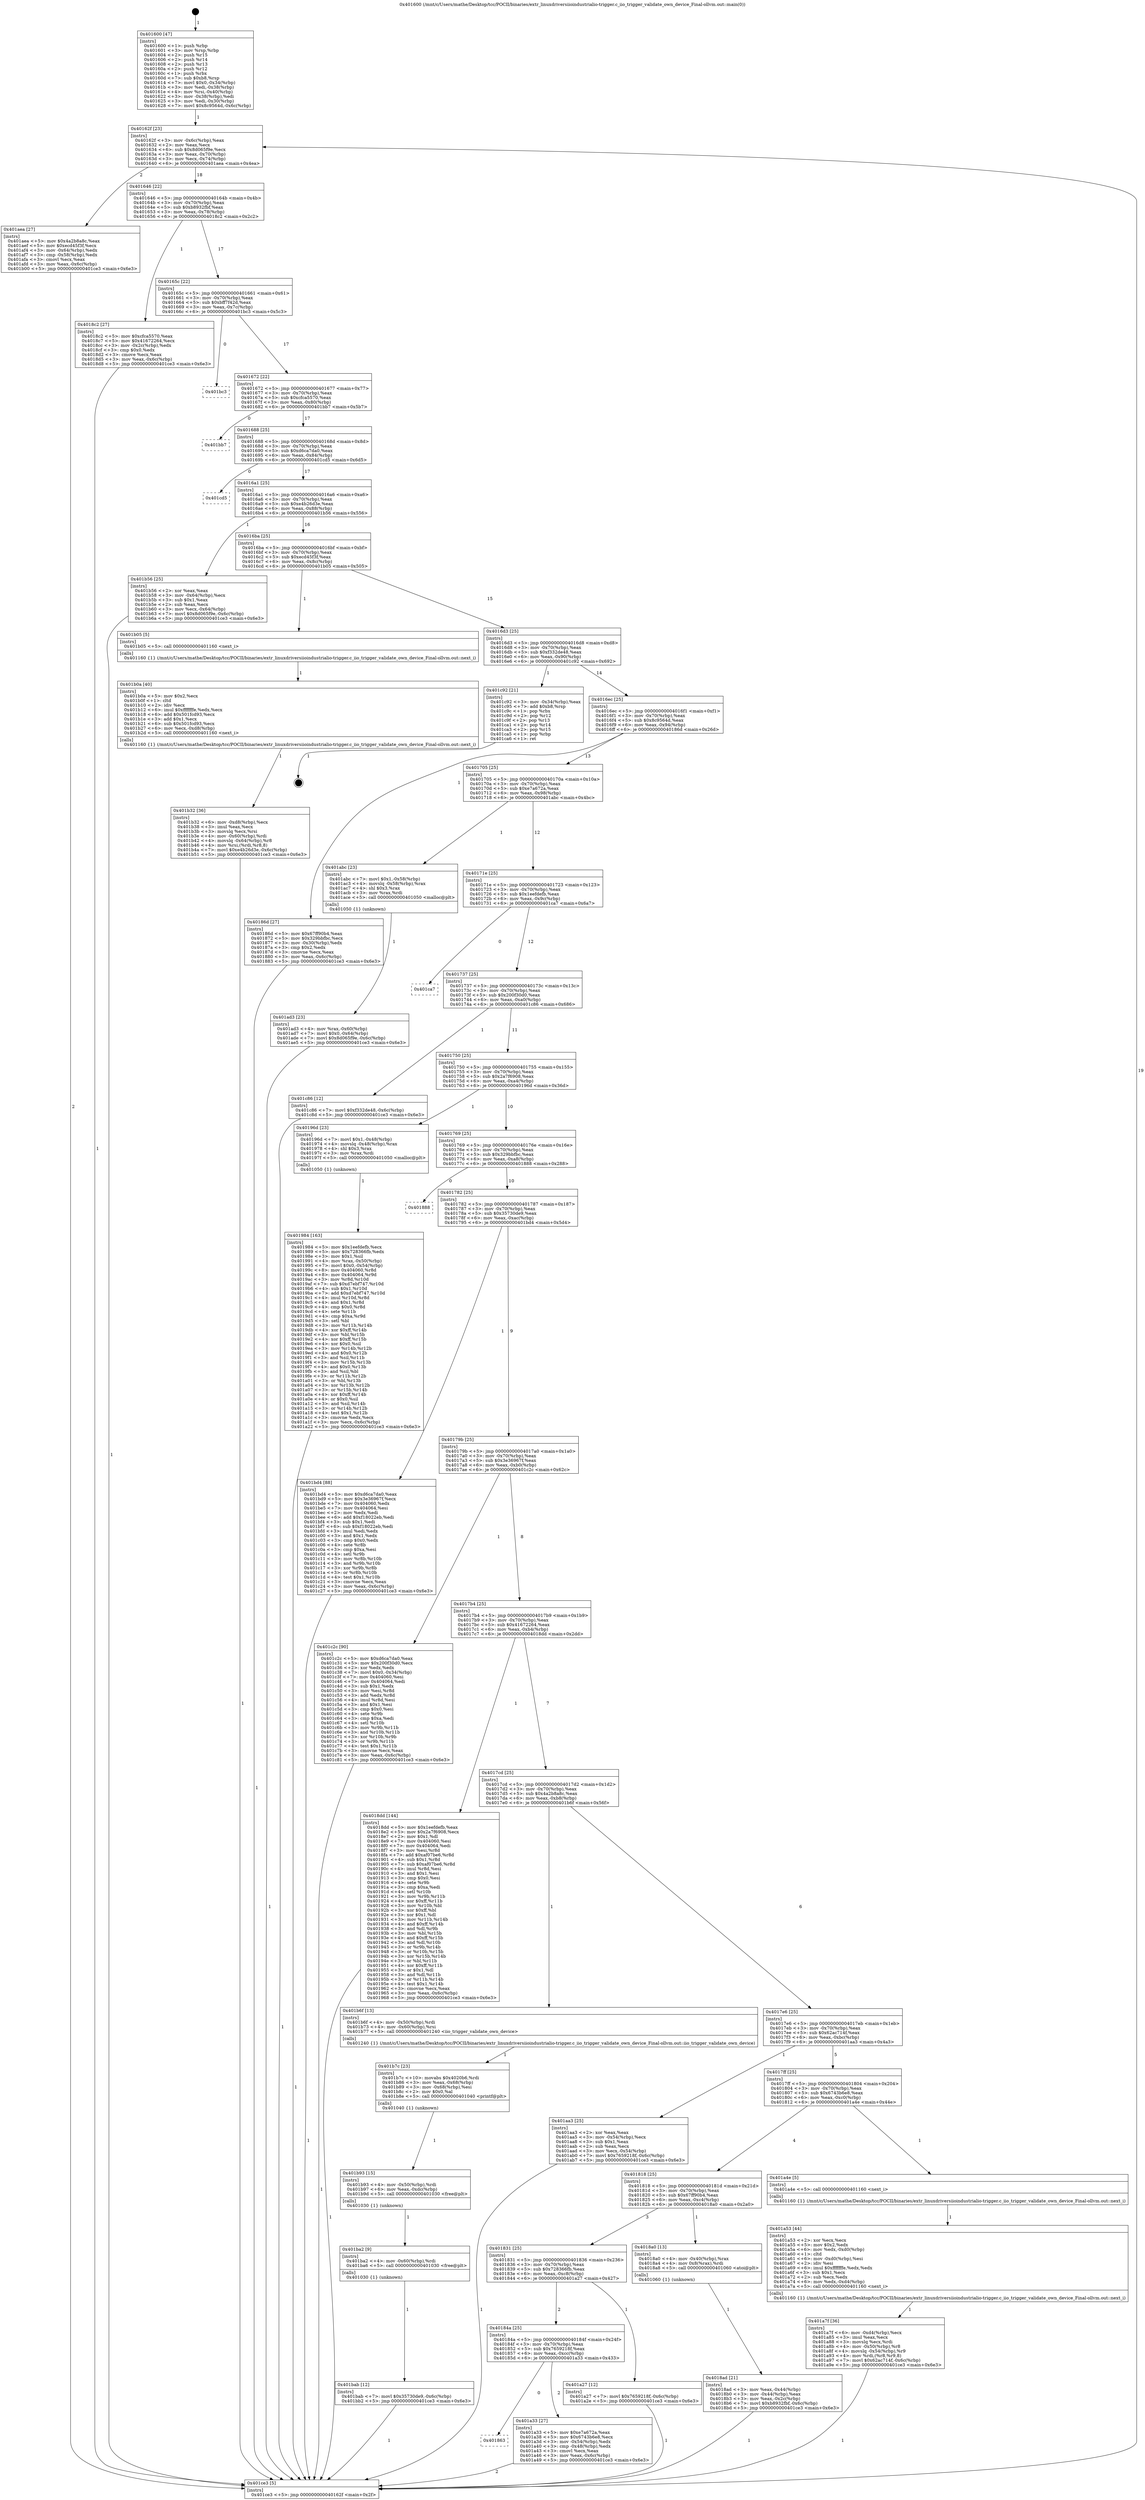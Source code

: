 digraph "0x401600" {
  label = "0x401600 (/mnt/c/Users/mathe/Desktop/tcc/POCII/binaries/extr_linuxdriversiioindustrialio-trigger.c_iio_trigger_validate_own_device_Final-ollvm.out::main(0))"
  labelloc = "t"
  node[shape=record]

  Entry [label="",width=0.3,height=0.3,shape=circle,fillcolor=black,style=filled]
  "0x40162f" [label="{
     0x40162f [23]\l
     | [instrs]\l
     &nbsp;&nbsp;0x40162f \<+3\>: mov -0x6c(%rbp),%eax\l
     &nbsp;&nbsp;0x401632 \<+2\>: mov %eax,%ecx\l
     &nbsp;&nbsp;0x401634 \<+6\>: sub $0x8d065f9e,%ecx\l
     &nbsp;&nbsp;0x40163a \<+3\>: mov %eax,-0x70(%rbp)\l
     &nbsp;&nbsp;0x40163d \<+3\>: mov %ecx,-0x74(%rbp)\l
     &nbsp;&nbsp;0x401640 \<+6\>: je 0000000000401aea \<main+0x4ea\>\l
  }"]
  "0x401aea" [label="{
     0x401aea [27]\l
     | [instrs]\l
     &nbsp;&nbsp;0x401aea \<+5\>: mov $0x4a2b8a8c,%eax\l
     &nbsp;&nbsp;0x401aef \<+5\>: mov $0xecd45f3f,%ecx\l
     &nbsp;&nbsp;0x401af4 \<+3\>: mov -0x64(%rbp),%edx\l
     &nbsp;&nbsp;0x401af7 \<+3\>: cmp -0x58(%rbp),%edx\l
     &nbsp;&nbsp;0x401afa \<+3\>: cmovl %ecx,%eax\l
     &nbsp;&nbsp;0x401afd \<+3\>: mov %eax,-0x6c(%rbp)\l
     &nbsp;&nbsp;0x401b00 \<+5\>: jmp 0000000000401ce3 \<main+0x6e3\>\l
  }"]
  "0x401646" [label="{
     0x401646 [22]\l
     | [instrs]\l
     &nbsp;&nbsp;0x401646 \<+5\>: jmp 000000000040164b \<main+0x4b\>\l
     &nbsp;&nbsp;0x40164b \<+3\>: mov -0x70(%rbp),%eax\l
     &nbsp;&nbsp;0x40164e \<+5\>: sub $0xb8932fbf,%eax\l
     &nbsp;&nbsp;0x401653 \<+3\>: mov %eax,-0x78(%rbp)\l
     &nbsp;&nbsp;0x401656 \<+6\>: je 00000000004018c2 \<main+0x2c2\>\l
  }"]
  Exit [label="",width=0.3,height=0.3,shape=circle,fillcolor=black,style=filled,peripheries=2]
  "0x4018c2" [label="{
     0x4018c2 [27]\l
     | [instrs]\l
     &nbsp;&nbsp;0x4018c2 \<+5\>: mov $0xcfca5570,%eax\l
     &nbsp;&nbsp;0x4018c7 \<+5\>: mov $0x41672264,%ecx\l
     &nbsp;&nbsp;0x4018cc \<+3\>: mov -0x2c(%rbp),%edx\l
     &nbsp;&nbsp;0x4018cf \<+3\>: cmp $0x0,%edx\l
     &nbsp;&nbsp;0x4018d2 \<+3\>: cmove %ecx,%eax\l
     &nbsp;&nbsp;0x4018d5 \<+3\>: mov %eax,-0x6c(%rbp)\l
     &nbsp;&nbsp;0x4018d8 \<+5\>: jmp 0000000000401ce3 \<main+0x6e3\>\l
  }"]
  "0x40165c" [label="{
     0x40165c [22]\l
     | [instrs]\l
     &nbsp;&nbsp;0x40165c \<+5\>: jmp 0000000000401661 \<main+0x61\>\l
     &nbsp;&nbsp;0x401661 \<+3\>: mov -0x70(%rbp),%eax\l
     &nbsp;&nbsp;0x401664 \<+5\>: sub $0xbff7f42d,%eax\l
     &nbsp;&nbsp;0x401669 \<+3\>: mov %eax,-0x7c(%rbp)\l
     &nbsp;&nbsp;0x40166c \<+6\>: je 0000000000401bc3 \<main+0x5c3\>\l
  }"]
  "0x401bab" [label="{
     0x401bab [12]\l
     | [instrs]\l
     &nbsp;&nbsp;0x401bab \<+7\>: movl $0x35730de9,-0x6c(%rbp)\l
     &nbsp;&nbsp;0x401bb2 \<+5\>: jmp 0000000000401ce3 \<main+0x6e3\>\l
  }"]
  "0x401bc3" [label="{
     0x401bc3\l
  }", style=dashed]
  "0x401672" [label="{
     0x401672 [22]\l
     | [instrs]\l
     &nbsp;&nbsp;0x401672 \<+5\>: jmp 0000000000401677 \<main+0x77\>\l
     &nbsp;&nbsp;0x401677 \<+3\>: mov -0x70(%rbp),%eax\l
     &nbsp;&nbsp;0x40167a \<+5\>: sub $0xcfca5570,%eax\l
     &nbsp;&nbsp;0x40167f \<+3\>: mov %eax,-0x80(%rbp)\l
     &nbsp;&nbsp;0x401682 \<+6\>: je 0000000000401bb7 \<main+0x5b7\>\l
  }"]
  "0x401ba2" [label="{
     0x401ba2 [9]\l
     | [instrs]\l
     &nbsp;&nbsp;0x401ba2 \<+4\>: mov -0x60(%rbp),%rdi\l
     &nbsp;&nbsp;0x401ba6 \<+5\>: call 0000000000401030 \<free@plt\>\l
     | [calls]\l
     &nbsp;&nbsp;0x401030 \{1\} (unknown)\l
  }"]
  "0x401bb7" [label="{
     0x401bb7\l
  }", style=dashed]
  "0x401688" [label="{
     0x401688 [25]\l
     | [instrs]\l
     &nbsp;&nbsp;0x401688 \<+5\>: jmp 000000000040168d \<main+0x8d\>\l
     &nbsp;&nbsp;0x40168d \<+3\>: mov -0x70(%rbp),%eax\l
     &nbsp;&nbsp;0x401690 \<+5\>: sub $0xd6ca7da0,%eax\l
     &nbsp;&nbsp;0x401695 \<+6\>: mov %eax,-0x84(%rbp)\l
     &nbsp;&nbsp;0x40169b \<+6\>: je 0000000000401cd5 \<main+0x6d5\>\l
  }"]
  "0x401b93" [label="{
     0x401b93 [15]\l
     | [instrs]\l
     &nbsp;&nbsp;0x401b93 \<+4\>: mov -0x50(%rbp),%rdi\l
     &nbsp;&nbsp;0x401b97 \<+6\>: mov %eax,-0xdc(%rbp)\l
     &nbsp;&nbsp;0x401b9d \<+5\>: call 0000000000401030 \<free@plt\>\l
     | [calls]\l
     &nbsp;&nbsp;0x401030 \{1\} (unknown)\l
  }"]
  "0x401cd5" [label="{
     0x401cd5\l
  }", style=dashed]
  "0x4016a1" [label="{
     0x4016a1 [25]\l
     | [instrs]\l
     &nbsp;&nbsp;0x4016a1 \<+5\>: jmp 00000000004016a6 \<main+0xa6\>\l
     &nbsp;&nbsp;0x4016a6 \<+3\>: mov -0x70(%rbp),%eax\l
     &nbsp;&nbsp;0x4016a9 \<+5\>: sub $0xe4b26d3e,%eax\l
     &nbsp;&nbsp;0x4016ae \<+6\>: mov %eax,-0x88(%rbp)\l
     &nbsp;&nbsp;0x4016b4 \<+6\>: je 0000000000401b56 \<main+0x556\>\l
  }"]
  "0x401b7c" [label="{
     0x401b7c [23]\l
     | [instrs]\l
     &nbsp;&nbsp;0x401b7c \<+10\>: movabs $0x4020b6,%rdi\l
     &nbsp;&nbsp;0x401b86 \<+3\>: mov %eax,-0x68(%rbp)\l
     &nbsp;&nbsp;0x401b89 \<+3\>: mov -0x68(%rbp),%esi\l
     &nbsp;&nbsp;0x401b8c \<+2\>: mov $0x0,%al\l
     &nbsp;&nbsp;0x401b8e \<+5\>: call 0000000000401040 \<printf@plt\>\l
     | [calls]\l
     &nbsp;&nbsp;0x401040 \{1\} (unknown)\l
  }"]
  "0x401b56" [label="{
     0x401b56 [25]\l
     | [instrs]\l
     &nbsp;&nbsp;0x401b56 \<+2\>: xor %eax,%eax\l
     &nbsp;&nbsp;0x401b58 \<+3\>: mov -0x64(%rbp),%ecx\l
     &nbsp;&nbsp;0x401b5b \<+3\>: sub $0x1,%eax\l
     &nbsp;&nbsp;0x401b5e \<+2\>: sub %eax,%ecx\l
     &nbsp;&nbsp;0x401b60 \<+3\>: mov %ecx,-0x64(%rbp)\l
     &nbsp;&nbsp;0x401b63 \<+7\>: movl $0x8d065f9e,-0x6c(%rbp)\l
     &nbsp;&nbsp;0x401b6a \<+5\>: jmp 0000000000401ce3 \<main+0x6e3\>\l
  }"]
  "0x4016ba" [label="{
     0x4016ba [25]\l
     | [instrs]\l
     &nbsp;&nbsp;0x4016ba \<+5\>: jmp 00000000004016bf \<main+0xbf\>\l
     &nbsp;&nbsp;0x4016bf \<+3\>: mov -0x70(%rbp),%eax\l
     &nbsp;&nbsp;0x4016c2 \<+5\>: sub $0xecd45f3f,%eax\l
     &nbsp;&nbsp;0x4016c7 \<+6\>: mov %eax,-0x8c(%rbp)\l
     &nbsp;&nbsp;0x4016cd \<+6\>: je 0000000000401b05 \<main+0x505\>\l
  }"]
  "0x401b32" [label="{
     0x401b32 [36]\l
     | [instrs]\l
     &nbsp;&nbsp;0x401b32 \<+6\>: mov -0xd8(%rbp),%ecx\l
     &nbsp;&nbsp;0x401b38 \<+3\>: imul %eax,%ecx\l
     &nbsp;&nbsp;0x401b3b \<+3\>: movslq %ecx,%rsi\l
     &nbsp;&nbsp;0x401b3e \<+4\>: mov -0x60(%rbp),%rdi\l
     &nbsp;&nbsp;0x401b42 \<+4\>: movslq -0x64(%rbp),%r8\l
     &nbsp;&nbsp;0x401b46 \<+4\>: mov %rsi,(%rdi,%r8,8)\l
     &nbsp;&nbsp;0x401b4a \<+7\>: movl $0xe4b26d3e,-0x6c(%rbp)\l
     &nbsp;&nbsp;0x401b51 \<+5\>: jmp 0000000000401ce3 \<main+0x6e3\>\l
  }"]
  "0x401b05" [label="{
     0x401b05 [5]\l
     | [instrs]\l
     &nbsp;&nbsp;0x401b05 \<+5\>: call 0000000000401160 \<next_i\>\l
     | [calls]\l
     &nbsp;&nbsp;0x401160 \{1\} (/mnt/c/Users/mathe/Desktop/tcc/POCII/binaries/extr_linuxdriversiioindustrialio-trigger.c_iio_trigger_validate_own_device_Final-ollvm.out::next_i)\l
  }"]
  "0x4016d3" [label="{
     0x4016d3 [25]\l
     | [instrs]\l
     &nbsp;&nbsp;0x4016d3 \<+5\>: jmp 00000000004016d8 \<main+0xd8\>\l
     &nbsp;&nbsp;0x4016d8 \<+3\>: mov -0x70(%rbp),%eax\l
     &nbsp;&nbsp;0x4016db \<+5\>: sub $0xf332de48,%eax\l
     &nbsp;&nbsp;0x4016e0 \<+6\>: mov %eax,-0x90(%rbp)\l
     &nbsp;&nbsp;0x4016e6 \<+6\>: je 0000000000401c92 \<main+0x692\>\l
  }"]
  "0x401b0a" [label="{
     0x401b0a [40]\l
     | [instrs]\l
     &nbsp;&nbsp;0x401b0a \<+5\>: mov $0x2,%ecx\l
     &nbsp;&nbsp;0x401b0f \<+1\>: cltd\l
     &nbsp;&nbsp;0x401b10 \<+2\>: idiv %ecx\l
     &nbsp;&nbsp;0x401b12 \<+6\>: imul $0xfffffffe,%edx,%ecx\l
     &nbsp;&nbsp;0x401b18 \<+6\>: add $0x501fcd93,%ecx\l
     &nbsp;&nbsp;0x401b1e \<+3\>: add $0x1,%ecx\l
     &nbsp;&nbsp;0x401b21 \<+6\>: sub $0x501fcd93,%ecx\l
     &nbsp;&nbsp;0x401b27 \<+6\>: mov %ecx,-0xd8(%rbp)\l
     &nbsp;&nbsp;0x401b2d \<+5\>: call 0000000000401160 \<next_i\>\l
     | [calls]\l
     &nbsp;&nbsp;0x401160 \{1\} (/mnt/c/Users/mathe/Desktop/tcc/POCII/binaries/extr_linuxdriversiioindustrialio-trigger.c_iio_trigger_validate_own_device_Final-ollvm.out::next_i)\l
  }"]
  "0x401c92" [label="{
     0x401c92 [21]\l
     | [instrs]\l
     &nbsp;&nbsp;0x401c92 \<+3\>: mov -0x34(%rbp),%eax\l
     &nbsp;&nbsp;0x401c95 \<+7\>: add $0xb8,%rsp\l
     &nbsp;&nbsp;0x401c9c \<+1\>: pop %rbx\l
     &nbsp;&nbsp;0x401c9d \<+2\>: pop %r12\l
     &nbsp;&nbsp;0x401c9f \<+2\>: pop %r13\l
     &nbsp;&nbsp;0x401ca1 \<+2\>: pop %r14\l
     &nbsp;&nbsp;0x401ca3 \<+2\>: pop %r15\l
     &nbsp;&nbsp;0x401ca5 \<+1\>: pop %rbp\l
     &nbsp;&nbsp;0x401ca6 \<+1\>: ret\l
  }"]
  "0x4016ec" [label="{
     0x4016ec [25]\l
     | [instrs]\l
     &nbsp;&nbsp;0x4016ec \<+5\>: jmp 00000000004016f1 \<main+0xf1\>\l
     &nbsp;&nbsp;0x4016f1 \<+3\>: mov -0x70(%rbp),%eax\l
     &nbsp;&nbsp;0x4016f4 \<+5\>: sub $0x8c9564d,%eax\l
     &nbsp;&nbsp;0x4016f9 \<+6\>: mov %eax,-0x94(%rbp)\l
     &nbsp;&nbsp;0x4016ff \<+6\>: je 000000000040186d \<main+0x26d\>\l
  }"]
  "0x401ad3" [label="{
     0x401ad3 [23]\l
     | [instrs]\l
     &nbsp;&nbsp;0x401ad3 \<+4\>: mov %rax,-0x60(%rbp)\l
     &nbsp;&nbsp;0x401ad7 \<+7\>: movl $0x0,-0x64(%rbp)\l
     &nbsp;&nbsp;0x401ade \<+7\>: movl $0x8d065f9e,-0x6c(%rbp)\l
     &nbsp;&nbsp;0x401ae5 \<+5\>: jmp 0000000000401ce3 \<main+0x6e3\>\l
  }"]
  "0x40186d" [label="{
     0x40186d [27]\l
     | [instrs]\l
     &nbsp;&nbsp;0x40186d \<+5\>: mov $0x67ff90b4,%eax\l
     &nbsp;&nbsp;0x401872 \<+5\>: mov $0x329bbfbc,%ecx\l
     &nbsp;&nbsp;0x401877 \<+3\>: mov -0x30(%rbp),%edx\l
     &nbsp;&nbsp;0x40187a \<+3\>: cmp $0x2,%edx\l
     &nbsp;&nbsp;0x40187d \<+3\>: cmovne %ecx,%eax\l
     &nbsp;&nbsp;0x401880 \<+3\>: mov %eax,-0x6c(%rbp)\l
     &nbsp;&nbsp;0x401883 \<+5\>: jmp 0000000000401ce3 \<main+0x6e3\>\l
  }"]
  "0x401705" [label="{
     0x401705 [25]\l
     | [instrs]\l
     &nbsp;&nbsp;0x401705 \<+5\>: jmp 000000000040170a \<main+0x10a\>\l
     &nbsp;&nbsp;0x40170a \<+3\>: mov -0x70(%rbp),%eax\l
     &nbsp;&nbsp;0x40170d \<+5\>: sub $0xe7a672a,%eax\l
     &nbsp;&nbsp;0x401712 \<+6\>: mov %eax,-0x98(%rbp)\l
     &nbsp;&nbsp;0x401718 \<+6\>: je 0000000000401abc \<main+0x4bc\>\l
  }"]
  "0x401ce3" [label="{
     0x401ce3 [5]\l
     | [instrs]\l
     &nbsp;&nbsp;0x401ce3 \<+5\>: jmp 000000000040162f \<main+0x2f\>\l
  }"]
  "0x401600" [label="{
     0x401600 [47]\l
     | [instrs]\l
     &nbsp;&nbsp;0x401600 \<+1\>: push %rbp\l
     &nbsp;&nbsp;0x401601 \<+3\>: mov %rsp,%rbp\l
     &nbsp;&nbsp;0x401604 \<+2\>: push %r15\l
     &nbsp;&nbsp;0x401606 \<+2\>: push %r14\l
     &nbsp;&nbsp;0x401608 \<+2\>: push %r13\l
     &nbsp;&nbsp;0x40160a \<+2\>: push %r12\l
     &nbsp;&nbsp;0x40160c \<+1\>: push %rbx\l
     &nbsp;&nbsp;0x40160d \<+7\>: sub $0xb8,%rsp\l
     &nbsp;&nbsp;0x401614 \<+7\>: movl $0x0,-0x34(%rbp)\l
     &nbsp;&nbsp;0x40161b \<+3\>: mov %edi,-0x38(%rbp)\l
     &nbsp;&nbsp;0x40161e \<+4\>: mov %rsi,-0x40(%rbp)\l
     &nbsp;&nbsp;0x401622 \<+3\>: mov -0x38(%rbp),%edi\l
     &nbsp;&nbsp;0x401625 \<+3\>: mov %edi,-0x30(%rbp)\l
     &nbsp;&nbsp;0x401628 \<+7\>: movl $0x8c9564d,-0x6c(%rbp)\l
  }"]
  "0x401a7f" [label="{
     0x401a7f [36]\l
     | [instrs]\l
     &nbsp;&nbsp;0x401a7f \<+6\>: mov -0xd4(%rbp),%ecx\l
     &nbsp;&nbsp;0x401a85 \<+3\>: imul %eax,%ecx\l
     &nbsp;&nbsp;0x401a88 \<+3\>: movslq %ecx,%rdi\l
     &nbsp;&nbsp;0x401a8b \<+4\>: mov -0x50(%rbp),%r8\l
     &nbsp;&nbsp;0x401a8f \<+4\>: movslq -0x54(%rbp),%r9\l
     &nbsp;&nbsp;0x401a93 \<+4\>: mov %rdi,(%r8,%r9,8)\l
     &nbsp;&nbsp;0x401a97 \<+7\>: movl $0x62ac714f,-0x6c(%rbp)\l
     &nbsp;&nbsp;0x401a9e \<+5\>: jmp 0000000000401ce3 \<main+0x6e3\>\l
  }"]
  "0x401abc" [label="{
     0x401abc [23]\l
     | [instrs]\l
     &nbsp;&nbsp;0x401abc \<+7\>: movl $0x1,-0x58(%rbp)\l
     &nbsp;&nbsp;0x401ac3 \<+4\>: movslq -0x58(%rbp),%rax\l
     &nbsp;&nbsp;0x401ac7 \<+4\>: shl $0x3,%rax\l
     &nbsp;&nbsp;0x401acb \<+3\>: mov %rax,%rdi\l
     &nbsp;&nbsp;0x401ace \<+5\>: call 0000000000401050 \<malloc@plt\>\l
     | [calls]\l
     &nbsp;&nbsp;0x401050 \{1\} (unknown)\l
  }"]
  "0x40171e" [label="{
     0x40171e [25]\l
     | [instrs]\l
     &nbsp;&nbsp;0x40171e \<+5\>: jmp 0000000000401723 \<main+0x123\>\l
     &nbsp;&nbsp;0x401723 \<+3\>: mov -0x70(%rbp),%eax\l
     &nbsp;&nbsp;0x401726 \<+5\>: sub $0x1eefdefb,%eax\l
     &nbsp;&nbsp;0x40172b \<+6\>: mov %eax,-0x9c(%rbp)\l
     &nbsp;&nbsp;0x401731 \<+6\>: je 0000000000401ca7 \<main+0x6a7\>\l
  }"]
  "0x401a53" [label="{
     0x401a53 [44]\l
     | [instrs]\l
     &nbsp;&nbsp;0x401a53 \<+2\>: xor %ecx,%ecx\l
     &nbsp;&nbsp;0x401a55 \<+5\>: mov $0x2,%edx\l
     &nbsp;&nbsp;0x401a5a \<+6\>: mov %edx,-0xd0(%rbp)\l
     &nbsp;&nbsp;0x401a60 \<+1\>: cltd\l
     &nbsp;&nbsp;0x401a61 \<+6\>: mov -0xd0(%rbp),%esi\l
     &nbsp;&nbsp;0x401a67 \<+2\>: idiv %esi\l
     &nbsp;&nbsp;0x401a69 \<+6\>: imul $0xfffffffe,%edx,%edx\l
     &nbsp;&nbsp;0x401a6f \<+3\>: sub $0x1,%ecx\l
     &nbsp;&nbsp;0x401a72 \<+2\>: sub %ecx,%edx\l
     &nbsp;&nbsp;0x401a74 \<+6\>: mov %edx,-0xd4(%rbp)\l
     &nbsp;&nbsp;0x401a7a \<+5\>: call 0000000000401160 \<next_i\>\l
     | [calls]\l
     &nbsp;&nbsp;0x401160 \{1\} (/mnt/c/Users/mathe/Desktop/tcc/POCII/binaries/extr_linuxdriversiioindustrialio-trigger.c_iio_trigger_validate_own_device_Final-ollvm.out::next_i)\l
  }"]
  "0x401ca7" [label="{
     0x401ca7\l
  }", style=dashed]
  "0x401737" [label="{
     0x401737 [25]\l
     | [instrs]\l
     &nbsp;&nbsp;0x401737 \<+5\>: jmp 000000000040173c \<main+0x13c\>\l
     &nbsp;&nbsp;0x40173c \<+3\>: mov -0x70(%rbp),%eax\l
     &nbsp;&nbsp;0x40173f \<+5\>: sub $0x200f30d0,%eax\l
     &nbsp;&nbsp;0x401744 \<+6\>: mov %eax,-0xa0(%rbp)\l
     &nbsp;&nbsp;0x40174a \<+6\>: je 0000000000401c86 \<main+0x686\>\l
  }"]
  "0x401863" [label="{
     0x401863\l
  }", style=dashed]
  "0x401c86" [label="{
     0x401c86 [12]\l
     | [instrs]\l
     &nbsp;&nbsp;0x401c86 \<+7\>: movl $0xf332de48,-0x6c(%rbp)\l
     &nbsp;&nbsp;0x401c8d \<+5\>: jmp 0000000000401ce3 \<main+0x6e3\>\l
  }"]
  "0x401750" [label="{
     0x401750 [25]\l
     | [instrs]\l
     &nbsp;&nbsp;0x401750 \<+5\>: jmp 0000000000401755 \<main+0x155\>\l
     &nbsp;&nbsp;0x401755 \<+3\>: mov -0x70(%rbp),%eax\l
     &nbsp;&nbsp;0x401758 \<+5\>: sub $0x2a7f6908,%eax\l
     &nbsp;&nbsp;0x40175d \<+6\>: mov %eax,-0xa4(%rbp)\l
     &nbsp;&nbsp;0x401763 \<+6\>: je 000000000040196d \<main+0x36d\>\l
  }"]
  "0x401a33" [label="{
     0x401a33 [27]\l
     | [instrs]\l
     &nbsp;&nbsp;0x401a33 \<+5\>: mov $0xe7a672a,%eax\l
     &nbsp;&nbsp;0x401a38 \<+5\>: mov $0x6743b6e8,%ecx\l
     &nbsp;&nbsp;0x401a3d \<+3\>: mov -0x54(%rbp),%edx\l
     &nbsp;&nbsp;0x401a40 \<+3\>: cmp -0x48(%rbp),%edx\l
     &nbsp;&nbsp;0x401a43 \<+3\>: cmovl %ecx,%eax\l
     &nbsp;&nbsp;0x401a46 \<+3\>: mov %eax,-0x6c(%rbp)\l
     &nbsp;&nbsp;0x401a49 \<+5\>: jmp 0000000000401ce3 \<main+0x6e3\>\l
  }"]
  "0x40196d" [label="{
     0x40196d [23]\l
     | [instrs]\l
     &nbsp;&nbsp;0x40196d \<+7\>: movl $0x1,-0x48(%rbp)\l
     &nbsp;&nbsp;0x401974 \<+4\>: movslq -0x48(%rbp),%rax\l
     &nbsp;&nbsp;0x401978 \<+4\>: shl $0x3,%rax\l
     &nbsp;&nbsp;0x40197c \<+3\>: mov %rax,%rdi\l
     &nbsp;&nbsp;0x40197f \<+5\>: call 0000000000401050 \<malloc@plt\>\l
     | [calls]\l
     &nbsp;&nbsp;0x401050 \{1\} (unknown)\l
  }"]
  "0x401769" [label="{
     0x401769 [25]\l
     | [instrs]\l
     &nbsp;&nbsp;0x401769 \<+5\>: jmp 000000000040176e \<main+0x16e\>\l
     &nbsp;&nbsp;0x40176e \<+3\>: mov -0x70(%rbp),%eax\l
     &nbsp;&nbsp;0x401771 \<+5\>: sub $0x329bbfbc,%eax\l
     &nbsp;&nbsp;0x401776 \<+6\>: mov %eax,-0xa8(%rbp)\l
     &nbsp;&nbsp;0x40177c \<+6\>: je 0000000000401888 \<main+0x288\>\l
  }"]
  "0x40184a" [label="{
     0x40184a [25]\l
     | [instrs]\l
     &nbsp;&nbsp;0x40184a \<+5\>: jmp 000000000040184f \<main+0x24f\>\l
     &nbsp;&nbsp;0x40184f \<+3\>: mov -0x70(%rbp),%eax\l
     &nbsp;&nbsp;0x401852 \<+5\>: sub $0x7659218f,%eax\l
     &nbsp;&nbsp;0x401857 \<+6\>: mov %eax,-0xcc(%rbp)\l
     &nbsp;&nbsp;0x40185d \<+6\>: je 0000000000401a33 \<main+0x433\>\l
  }"]
  "0x401888" [label="{
     0x401888\l
  }", style=dashed]
  "0x401782" [label="{
     0x401782 [25]\l
     | [instrs]\l
     &nbsp;&nbsp;0x401782 \<+5\>: jmp 0000000000401787 \<main+0x187\>\l
     &nbsp;&nbsp;0x401787 \<+3\>: mov -0x70(%rbp),%eax\l
     &nbsp;&nbsp;0x40178a \<+5\>: sub $0x35730de9,%eax\l
     &nbsp;&nbsp;0x40178f \<+6\>: mov %eax,-0xac(%rbp)\l
     &nbsp;&nbsp;0x401795 \<+6\>: je 0000000000401bd4 \<main+0x5d4\>\l
  }"]
  "0x401a27" [label="{
     0x401a27 [12]\l
     | [instrs]\l
     &nbsp;&nbsp;0x401a27 \<+7\>: movl $0x7659218f,-0x6c(%rbp)\l
     &nbsp;&nbsp;0x401a2e \<+5\>: jmp 0000000000401ce3 \<main+0x6e3\>\l
  }"]
  "0x401bd4" [label="{
     0x401bd4 [88]\l
     | [instrs]\l
     &nbsp;&nbsp;0x401bd4 \<+5\>: mov $0xd6ca7da0,%eax\l
     &nbsp;&nbsp;0x401bd9 \<+5\>: mov $0x3e36967f,%ecx\l
     &nbsp;&nbsp;0x401bde \<+7\>: mov 0x404060,%edx\l
     &nbsp;&nbsp;0x401be5 \<+7\>: mov 0x404064,%esi\l
     &nbsp;&nbsp;0x401bec \<+2\>: mov %edx,%edi\l
     &nbsp;&nbsp;0x401bee \<+6\>: add $0xf18022eb,%edi\l
     &nbsp;&nbsp;0x401bf4 \<+3\>: sub $0x1,%edi\l
     &nbsp;&nbsp;0x401bf7 \<+6\>: sub $0xf18022eb,%edi\l
     &nbsp;&nbsp;0x401bfd \<+3\>: imul %edi,%edx\l
     &nbsp;&nbsp;0x401c00 \<+3\>: and $0x1,%edx\l
     &nbsp;&nbsp;0x401c03 \<+3\>: cmp $0x0,%edx\l
     &nbsp;&nbsp;0x401c06 \<+4\>: sete %r8b\l
     &nbsp;&nbsp;0x401c0a \<+3\>: cmp $0xa,%esi\l
     &nbsp;&nbsp;0x401c0d \<+4\>: setl %r9b\l
     &nbsp;&nbsp;0x401c11 \<+3\>: mov %r8b,%r10b\l
     &nbsp;&nbsp;0x401c14 \<+3\>: and %r9b,%r10b\l
     &nbsp;&nbsp;0x401c17 \<+3\>: xor %r9b,%r8b\l
     &nbsp;&nbsp;0x401c1a \<+3\>: or %r8b,%r10b\l
     &nbsp;&nbsp;0x401c1d \<+4\>: test $0x1,%r10b\l
     &nbsp;&nbsp;0x401c21 \<+3\>: cmovne %ecx,%eax\l
     &nbsp;&nbsp;0x401c24 \<+3\>: mov %eax,-0x6c(%rbp)\l
     &nbsp;&nbsp;0x401c27 \<+5\>: jmp 0000000000401ce3 \<main+0x6e3\>\l
  }"]
  "0x40179b" [label="{
     0x40179b [25]\l
     | [instrs]\l
     &nbsp;&nbsp;0x40179b \<+5\>: jmp 00000000004017a0 \<main+0x1a0\>\l
     &nbsp;&nbsp;0x4017a0 \<+3\>: mov -0x70(%rbp),%eax\l
     &nbsp;&nbsp;0x4017a3 \<+5\>: sub $0x3e36967f,%eax\l
     &nbsp;&nbsp;0x4017a8 \<+6\>: mov %eax,-0xb0(%rbp)\l
     &nbsp;&nbsp;0x4017ae \<+6\>: je 0000000000401c2c \<main+0x62c\>\l
  }"]
  "0x401984" [label="{
     0x401984 [163]\l
     | [instrs]\l
     &nbsp;&nbsp;0x401984 \<+5\>: mov $0x1eefdefb,%ecx\l
     &nbsp;&nbsp;0x401989 \<+5\>: mov $0x728366fb,%edx\l
     &nbsp;&nbsp;0x40198e \<+3\>: mov $0x1,%sil\l
     &nbsp;&nbsp;0x401991 \<+4\>: mov %rax,-0x50(%rbp)\l
     &nbsp;&nbsp;0x401995 \<+7\>: movl $0x0,-0x54(%rbp)\l
     &nbsp;&nbsp;0x40199c \<+8\>: mov 0x404060,%r8d\l
     &nbsp;&nbsp;0x4019a4 \<+8\>: mov 0x404064,%r9d\l
     &nbsp;&nbsp;0x4019ac \<+3\>: mov %r8d,%r10d\l
     &nbsp;&nbsp;0x4019af \<+7\>: sub $0xd7ebf747,%r10d\l
     &nbsp;&nbsp;0x4019b6 \<+4\>: sub $0x1,%r10d\l
     &nbsp;&nbsp;0x4019ba \<+7\>: add $0xd7ebf747,%r10d\l
     &nbsp;&nbsp;0x4019c1 \<+4\>: imul %r10d,%r8d\l
     &nbsp;&nbsp;0x4019c5 \<+4\>: and $0x1,%r8d\l
     &nbsp;&nbsp;0x4019c9 \<+4\>: cmp $0x0,%r8d\l
     &nbsp;&nbsp;0x4019cd \<+4\>: sete %r11b\l
     &nbsp;&nbsp;0x4019d1 \<+4\>: cmp $0xa,%r9d\l
     &nbsp;&nbsp;0x4019d5 \<+3\>: setl %bl\l
     &nbsp;&nbsp;0x4019d8 \<+3\>: mov %r11b,%r14b\l
     &nbsp;&nbsp;0x4019db \<+4\>: xor $0xff,%r14b\l
     &nbsp;&nbsp;0x4019df \<+3\>: mov %bl,%r15b\l
     &nbsp;&nbsp;0x4019e2 \<+4\>: xor $0xff,%r15b\l
     &nbsp;&nbsp;0x4019e6 \<+4\>: xor $0x0,%sil\l
     &nbsp;&nbsp;0x4019ea \<+3\>: mov %r14b,%r12b\l
     &nbsp;&nbsp;0x4019ed \<+4\>: and $0x0,%r12b\l
     &nbsp;&nbsp;0x4019f1 \<+3\>: and %sil,%r11b\l
     &nbsp;&nbsp;0x4019f4 \<+3\>: mov %r15b,%r13b\l
     &nbsp;&nbsp;0x4019f7 \<+4\>: and $0x0,%r13b\l
     &nbsp;&nbsp;0x4019fb \<+3\>: and %sil,%bl\l
     &nbsp;&nbsp;0x4019fe \<+3\>: or %r11b,%r12b\l
     &nbsp;&nbsp;0x401a01 \<+3\>: or %bl,%r13b\l
     &nbsp;&nbsp;0x401a04 \<+3\>: xor %r13b,%r12b\l
     &nbsp;&nbsp;0x401a07 \<+3\>: or %r15b,%r14b\l
     &nbsp;&nbsp;0x401a0a \<+4\>: xor $0xff,%r14b\l
     &nbsp;&nbsp;0x401a0e \<+4\>: or $0x0,%sil\l
     &nbsp;&nbsp;0x401a12 \<+3\>: and %sil,%r14b\l
     &nbsp;&nbsp;0x401a15 \<+3\>: or %r14b,%r12b\l
     &nbsp;&nbsp;0x401a18 \<+4\>: test $0x1,%r12b\l
     &nbsp;&nbsp;0x401a1c \<+3\>: cmovne %edx,%ecx\l
     &nbsp;&nbsp;0x401a1f \<+3\>: mov %ecx,-0x6c(%rbp)\l
     &nbsp;&nbsp;0x401a22 \<+5\>: jmp 0000000000401ce3 \<main+0x6e3\>\l
  }"]
  "0x401c2c" [label="{
     0x401c2c [90]\l
     | [instrs]\l
     &nbsp;&nbsp;0x401c2c \<+5\>: mov $0xd6ca7da0,%eax\l
     &nbsp;&nbsp;0x401c31 \<+5\>: mov $0x200f30d0,%ecx\l
     &nbsp;&nbsp;0x401c36 \<+2\>: xor %edx,%edx\l
     &nbsp;&nbsp;0x401c38 \<+7\>: movl $0x0,-0x34(%rbp)\l
     &nbsp;&nbsp;0x401c3f \<+7\>: mov 0x404060,%esi\l
     &nbsp;&nbsp;0x401c46 \<+7\>: mov 0x404064,%edi\l
     &nbsp;&nbsp;0x401c4d \<+3\>: sub $0x1,%edx\l
     &nbsp;&nbsp;0x401c50 \<+3\>: mov %esi,%r8d\l
     &nbsp;&nbsp;0x401c53 \<+3\>: add %edx,%r8d\l
     &nbsp;&nbsp;0x401c56 \<+4\>: imul %r8d,%esi\l
     &nbsp;&nbsp;0x401c5a \<+3\>: and $0x1,%esi\l
     &nbsp;&nbsp;0x401c5d \<+3\>: cmp $0x0,%esi\l
     &nbsp;&nbsp;0x401c60 \<+4\>: sete %r9b\l
     &nbsp;&nbsp;0x401c64 \<+3\>: cmp $0xa,%edi\l
     &nbsp;&nbsp;0x401c67 \<+4\>: setl %r10b\l
     &nbsp;&nbsp;0x401c6b \<+3\>: mov %r9b,%r11b\l
     &nbsp;&nbsp;0x401c6e \<+3\>: and %r10b,%r11b\l
     &nbsp;&nbsp;0x401c71 \<+3\>: xor %r10b,%r9b\l
     &nbsp;&nbsp;0x401c74 \<+3\>: or %r9b,%r11b\l
     &nbsp;&nbsp;0x401c77 \<+4\>: test $0x1,%r11b\l
     &nbsp;&nbsp;0x401c7b \<+3\>: cmovne %ecx,%eax\l
     &nbsp;&nbsp;0x401c7e \<+3\>: mov %eax,-0x6c(%rbp)\l
     &nbsp;&nbsp;0x401c81 \<+5\>: jmp 0000000000401ce3 \<main+0x6e3\>\l
  }"]
  "0x4017b4" [label="{
     0x4017b4 [25]\l
     | [instrs]\l
     &nbsp;&nbsp;0x4017b4 \<+5\>: jmp 00000000004017b9 \<main+0x1b9\>\l
     &nbsp;&nbsp;0x4017b9 \<+3\>: mov -0x70(%rbp),%eax\l
     &nbsp;&nbsp;0x4017bc \<+5\>: sub $0x41672264,%eax\l
     &nbsp;&nbsp;0x4017c1 \<+6\>: mov %eax,-0xb4(%rbp)\l
     &nbsp;&nbsp;0x4017c7 \<+6\>: je 00000000004018dd \<main+0x2dd\>\l
  }"]
  "0x4018ad" [label="{
     0x4018ad [21]\l
     | [instrs]\l
     &nbsp;&nbsp;0x4018ad \<+3\>: mov %eax,-0x44(%rbp)\l
     &nbsp;&nbsp;0x4018b0 \<+3\>: mov -0x44(%rbp),%eax\l
     &nbsp;&nbsp;0x4018b3 \<+3\>: mov %eax,-0x2c(%rbp)\l
     &nbsp;&nbsp;0x4018b6 \<+7\>: movl $0xb8932fbf,-0x6c(%rbp)\l
     &nbsp;&nbsp;0x4018bd \<+5\>: jmp 0000000000401ce3 \<main+0x6e3\>\l
  }"]
  "0x4018dd" [label="{
     0x4018dd [144]\l
     | [instrs]\l
     &nbsp;&nbsp;0x4018dd \<+5\>: mov $0x1eefdefb,%eax\l
     &nbsp;&nbsp;0x4018e2 \<+5\>: mov $0x2a7f6908,%ecx\l
     &nbsp;&nbsp;0x4018e7 \<+2\>: mov $0x1,%dl\l
     &nbsp;&nbsp;0x4018e9 \<+7\>: mov 0x404060,%esi\l
     &nbsp;&nbsp;0x4018f0 \<+7\>: mov 0x404064,%edi\l
     &nbsp;&nbsp;0x4018f7 \<+3\>: mov %esi,%r8d\l
     &nbsp;&nbsp;0x4018fa \<+7\>: add $0xaf07be6,%r8d\l
     &nbsp;&nbsp;0x401901 \<+4\>: sub $0x1,%r8d\l
     &nbsp;&nbsp;0x401905 \<+7\>: sub $0xaf07be6,%r8d\l
     &nbsp;&nbsp;0x40190c \<+4\>: imul %r8d,%esi\l
     &nbsp;&nbsp;0x401910 \<+3\>: and $0x1,%esi\l
     &nbsp;&nbsp;0x401913 \<+3\>: cmp $0x0,%esi\l
     &nbsp;&nbsp;0x401916 \<+4\>: sete %r9b\l
     &nbsp;&nbsp;0x40191a \<+3\>: cmp $0xa,%edi\l
     &nbsp;&nbsp;0x40191d \<+4\>: setl %r10b\l
     &nbsp;&nbsp;0x401921 \<+3\>: mov %r9b,%r11b\l
     &nbsp;&nbsp;0x401924 \<+4\>: xor $0xff,%r11b\l
     &nbsp;&nbsp;0x401928 \<+3\>: mov %r10b,%bl\l
     &nbsp;&nbsp;0x40192b \<+3\>: xor $0xff,%bl\l
     &nbsp;&nbsp;0x40192e \<+3\>: xor $0x1,%dl\l
     &nbsp;&nbsp;0x401931 \<+3\>: mov %r11b,%r14b\l
     &nbsp;&nbsp;0x401934 \<+4\>: and $0xff,%r14b\l
     &nbsp;&nbsp;0x401938 \<+3\>: and %dl,%r9b\l
     &nbsp;&nbsp;0x40193b \<+3\>: mov %bl,%r15b\l
     &nbsp;&nbsp;0x40193e \<+4\>: and $0xff,%r15b\l
     &nbsp;&nbsp;0x401942 \<+3\>: and %dl,%r10b\l
     &nbsp;&nbsp;0x401945 \<+3\>: or %r9b,%r14b\l
     &nbsp;&nbsp;0x401948 \<+3\>: or %r10b,%r15b\l
     &nbsp;&nbsp;0x40194b \<+3\>: xor %r15b,%r14b\l
     &nbsp;&nbsp;0x40194e \<+3\>: or %bl,%r11b\l
     &nbsp;&nbsp;0x401951 \<+4\>: xor $0xff,%r11b\l
     &nbsp;&nbsp;0x401955 \<+3\>: or $0x1,%dl\l
     &nbsp;&nbsp;0x401958 \<+3\>: and %dl,%r11b\l
     &nbsp;&nbsp;0x40195b \<+3\>: or %r11b,%r14b\l
     &nbsp;&nbsp;0x40195e \<+4\>: test $0x1,%r14b\l
     &nbsp;&nbsp;0x401962 \<+3\>: cmovne %ecx,%eax\l
     &nbsp;&nbsp;0x401965 \<+3\>: mov %eax,-0x6c(%rbp)\l
     &nbsp;&nbsp;0x401968 \<+5\>: jmp 0000000000401ce3 \<main+0x6e3\>\l
  }"]
  "0x4017cd" [label="{
     0x4017cd [25]\l
     | [instrs]\l
     &nbsp;&nbsp;0x4017cd \<+5\>: jmp 00000000004017d2 \<main+0x1d2\>\l
     &nbsp;&nbsp;0x4017d2 \<+3\>: mov -0x70(%rbp),%eax\l
     &nbsp;&nbsp;0x4017d5 \<+5\>: sub $0x4a2b8a8c,%eax\l
     &nbsp;&nbsp;0x4017da \<+6\>: mov %eax,-0xb8(%rbp)\l
     &nbsp;&nbsp;0x4017e0 \<+6\>: je 0000000000401b6f \<main+0x56f\>\l
  }"]
  "0x401831" [label="{
     0x401831 [25]\l
     | [instrs]\l
     &nbsp;&nbsp;0x401831 \<+5\>: jmp 0000000000401836 \<main+0x236\>\l
     &nbsp;&nbsp;0x401836 \<+3\>: mov -0x70(%rbp),%eax\l
     &nbsp;&nbsp;0x401839 \<+5\>: sub $0x728366fb,%eax\l
     &nbsp;&nbsp;0x40183e \<+6\>: mov %eax,-0xc8(%rbp)\l
     &nbsp;&nbsp;0x401844 \<+6\>: je 0000000000401a27 \<main+0x427\>\l
  }"]
  "0x401b6f" [label="{
     0x401b6f [13]\l
     | [instrs]\l
     &nbsp;&nbsp;0x401b6f \<+4\>: mov -0x50(%rbp),%rdi\l
     &nbsp;&nbsp;0x401b73 \<+4\>: mov -0x60(%rbp),%rsi\l
     &nbsp;&nbsp;0x401b77 \<+5\>: call 0000000000401240 \<iio_trigger_validate_own_device\>\l
     | [calls]\l
     &nbsp;&nbsp;0x401240 \{1\} (/mnt/c/Users/mathe/Desktop/tcc/POCII/binaries/extr_linuxdriversiioindustrialio-trigger.c_iio_trigger_validate_own_device_Final-ollvm.out::iio_trigger_validate_own_device)\l
  }"]
  "0x4017e6" [label="{
     0x4017e6 [25]\l
     | [instrs]\l
     &nbsp;&nbsp;0x4017e6 \<+5\>: jmp 00000000004017eb \<main+0x1eb\>\l
     &nbsp;&nbsp;0x4017eb \<+3\>: mov -0x70(%rbp),%eax\l
     &nbsp;&nbsp;0x4017ee \<+5\>: sub $0x62ac714f,%eax\l
     &nbsp;&nbsp;0x4017f3 \<+6\>: mov %eax,-0xbc(%rbp)\l
     &nbsp;&nbsp;0x4017f9 \<+6\>: je 0000000000401aa3 \<main+0x4a3\>\l
  }"]
  "0x4018a0" [label="{
     0x4018a0 [13]\l
     | [instrs]\l
     &nbsp;&nbsp;0x4018a0 \<+4\>: mov -0x40(%rbp),%rax\l
     &nbsp;&nbsp;0x4018a4 \<+4\>: mov 0x8(%rax),%rdi\l
     &nbsp;&nbsp;0x4018a8 \<+5\>: call 0000000000401060 \<atoi@plt\>\l
     | [calls]\l
     &nbsp;&nbsp;0x401060 \{1\} (unknown)\l
  }"]
  "0x401aa3" [label="{
     0x401aa3 [25]\l
     | [instrs]\l
     &nbsp;&nbsp;0x401aa3 \<+2\>: xor %eax,%eax\l
     &nbsp;&nbsp;0x401aa5 \<+3\>: mov -0x54(%rbp),%ecx\l
     &nbsp;&nbsp;0x401aa8 \<+3\>: sub $0x1,%eax\l
     &nbsp;&nbsp;0x401aab \<+2\>: sub %eax,%ecx\l
     &nbsp;&nbsp;0x401aad \<+3\>: mov %ecx,-0x54(%rbp)\l
     &nbsp;&nbsp;0x401ab0 \<+7\>: movl $0x7659218f,-0x6c(%rbp)\l
     &nbsp;&nbsp;0x401ab7 \<+5\>: jmp 0000000000401ce3 \<main+0x6e3\>\l
  }"]
  "0x4017ff" [label="{
     0x4017ff [25]\l
     | [instrs]\l
     &nbsp;&nbsp;0x4017ff \<+5\>: jmp 0000000000401804 \<main+0x204\>\l
     &nbsp;&nbsp;0x401804 \<+3\>: mov -0x70(%rbp),%eax\l
     &nbsp;&nbsp;0x401807 \<+5\>: sub $0x6743b6e8,%eax\l
     &nbsp;&nbsp;0x40180c \<+6\>: mov %eax,-0xc0(%rbp)\l
     &nbsp;&nbsp;0x401812 \<+6\>: je 0000000000401a4e \<main+0x44e\>\l
  }"]
  "0x401818" [label="{
     0x401818 [25]\l
     | [instrs]\l
     &nbsp;&nbsp;0x401818 \<+5\>: jmp 000000000040181d \<main+0x21d\>\l
     &nbsp;&nbsp;0x40181d \<+3\>: mov -0x70(%rbp),%eax\l
     &nbsp;&nbsp;0x401820 \<+5\>: sub $0x67ff90b4,%eax\l
     &nbsp;&nbsp;0x401825 \<+6\>: mov %eax,-0xc4(%rbp)\l
     &nbsp;&nbsp;0x40182b \<+6\>: je 00000000004018a0 \<main+0x2a0\>\l
  }"]
  "0x401a4e" [label="{
     0x401a4e [5]\l
     | [instrs]\l
     &nbsp;&nbsp;0x401a4e \<+5\>: call 0000000000401160 \<next_i\>\l
     | [calls]\l
     &nbsp;&nbsp;0x401160 \{1\} (/mnt/c/Users/mathe/Desktop/tcc/POCII/binaries/extr_linuxdriversiioindustrialio-trigger.c_iio_trigger_validate_own_device_Final-ollvm.out::next_i)\l
  }"]
  Entry -> "0x401600" [label=" 1"]
  "0x40162f" -> "0x401aea" [label=" 2"]
  "0x40162f" -> "0x401646" [label=" 18"]
  "0x401c92" -> Exit [label=" 1"]
  "0x401646" -> "0x4018c2" [label=" 1"]
  "0x401646" -> "0x40165c" [label=" 17"]
  "0x401c86" -> "0x401ce3" [label=" 1"]
  "0x40165c" -> "0x401bc3" [label=" 0"]
  "0x40165c" -> "0x401672" [label=" 17"]
  "0x401c2c" -> "0x401ce3" [label=" 1"]
  "0x401672" -> "0x401bb7" [label=" 0"]
  "0x401672" -> "0x401688" [label=" 17"]
  "0x401bd4" -> "0x401ce3" [label=" 1"]
  "0x401688" -> "0x401cd5" [label=" 0"]
  "0x401688" -> "0x4016a1" [label=" 17"]
  "0x401bab" -> "0x401ce3" [label=" 1"]
  "0x4016a1" -> "0x401b56" [label=" 1"]
  "0x4016a1" -> "0x4016ba" [label=" 16"]
  "0x401ba2" -> "0x401bab" [label=" 1"]
  "0x4016ba" -> "0x401b05" [label=" 1"]
  "0x4016ba" -> "0x4016d3" [label=" 15"]
  "0x401b93" -> "0x401ba2" [label=" 1"]
  "0x4016d3" -> "0x401c92" [label=" 1"]
  "0x4016d3" -> "0x4016ec" [label=" 14"]
  "0x401b7c" -> "0x401b93" [label=" 1"]
  "0x4016ec" -> "0x40186d" [label=" 1"]
  "0x4016ec" -> "0x401705" [label=" 13"]
  "0x40186d" -> "0x401ce3" [label=" 1"]
  "0x401600" -> "0x40162f" [label=" 1"]
  "0x401ce3" -> "0x40162f" [label=" 19"]
  "0x401b6f" -> "0x401b7c" [label=" 1"]
  "0x401705" -> "0x401abc" [label=" 1"]
  "0x401705" -> "0x40171e" [label=" 12"]
  "0x401b56" -> "0x401ce3" [label=" 1"]
  "0x40171e" -> "0x401ca7" [label=" 0"]
  "0x40171e" -> "0x401737" [label=" 12"]
  "0x401b32" -> "0x401ce3" [label=" 1"]
  "0x401737" -> "0x401c86" [label=" 1"]
  "0x401737" -> "0x401750" [label=" 11"]
  "0x401b0a" -> "0x401b32" [label=" 1"]
  "0x401750" -> "0x40196d" [label=" 1"]
  "0x401750" -> "0x401769" [label=" 10"]
  "0x401b05" -> "0x401b0a" [label=" 1"]
  "0x401769" -> "0x401888" [label=" 0"]
  "0x401769" -> "0x401782" [label=" 10"]
  "0x401ad3" -> "0x401ce3" [label=" 1"]
  "0x401782" -> "0x401bd4" [label=" 1"]
  "0x401782" -> "0x40179b" [label=" 9"]
  "0x401abc" -> "0x401ad3" [label=" 1"]
  "0x40179b" -> "0x401c2c" [label=" 1"]
  "0x40179b" -> "0x4017b4" [label=" 8"]
  "0x401a7f" -> "0x401ce3" [label=" 1"]
  "0x4017b4" -> "0x4018dd" [label=" 1"]
  "0x4017b4" -> "0x4017cd" [label=" 7"]
  "0x401a53" -> "0x401a7f" [label=" 1"]
  "0x4017cd" -> "0x401b6f" [label=" 1"]
  "0x4017cd" -> "0x4017e6" [label=" 6"]
  "0x401a4e" -> "0x401a53" [label=" 1"]
  "0x4017e6" -> "0x401aa3" [label=" 1"]
  "0x4017e6" -> "0x4017ff" [label=" 5"]
  "0x401a33" -> "0x401ce3" [label=" 2"]
  "0x4017ff" -> "0x401a4e" [label=" 1"]
  "0x4017ff" -> "0x401818" [label=" 4"]
  "0x40184a" -> "0x401863" [label=" 0"]
  "0x401818" -> "0x4018a0" [label=" 1"]
  "0x401818" -> "0x401831" [label=" 3"]
  "0x4018a0" -> "0x4018ad" [label=" 1"]
  "0x4018ad" -> "0x401ce3" [label=" 1"]
  "0x4018c2" -> "0x401ce3" [label=" 1"]
  "0x4018dd" -> "0x401ce3" [label=" 1"]
  "0x40196d" -> "0x401984" [label=" 1"]
  "0x401984" -> "0x401ce3" [label=" 1"]
  "0x401aa3" -> "0x401ce3" [label=" 1"]
  "0x401831" -> "0x401a27" [label=" 1"]
  "0x401831" -> "0x40184a" [label=" 2"]
  "0x401a27" -> "0x401ce3" [label=" 1"]
  "0x401aea" -> "0x401ce3" [label=" 2"]
  "0x40184a" -> "0x401a33" [label=" 2"]
}
